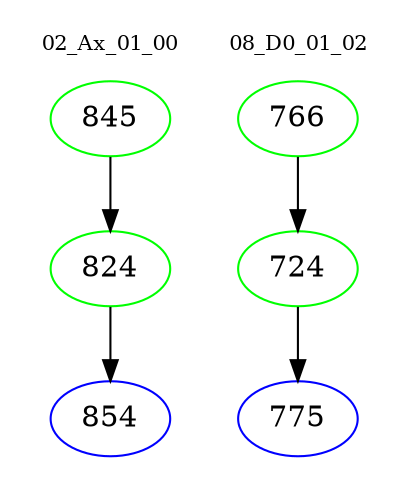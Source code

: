 digraph{
subgraph cluster_0 {
color = white
label = "02_Ax_01_00";
fontsize=10;
T0_845 [label="845", color="green"]
T0_845 -> T0_824 [color="black"]
T0_824 [label="824", color="green"]
T0_824 -> T0_854 [color="black"]
T0_854 [label="854", color="blue"]
}
subgraph cluster_1 {
color = white
label = "08_D0_01_02";
fontsize=10;
T1_766 [label="766", color="green"]
T1_766 -> T1_724 [color="black"]
T1_724 [label="724", color="green"]
T1_724 -> T1_775 [color="black"]
T1_775 [label="775", color="blue"]
}
}
